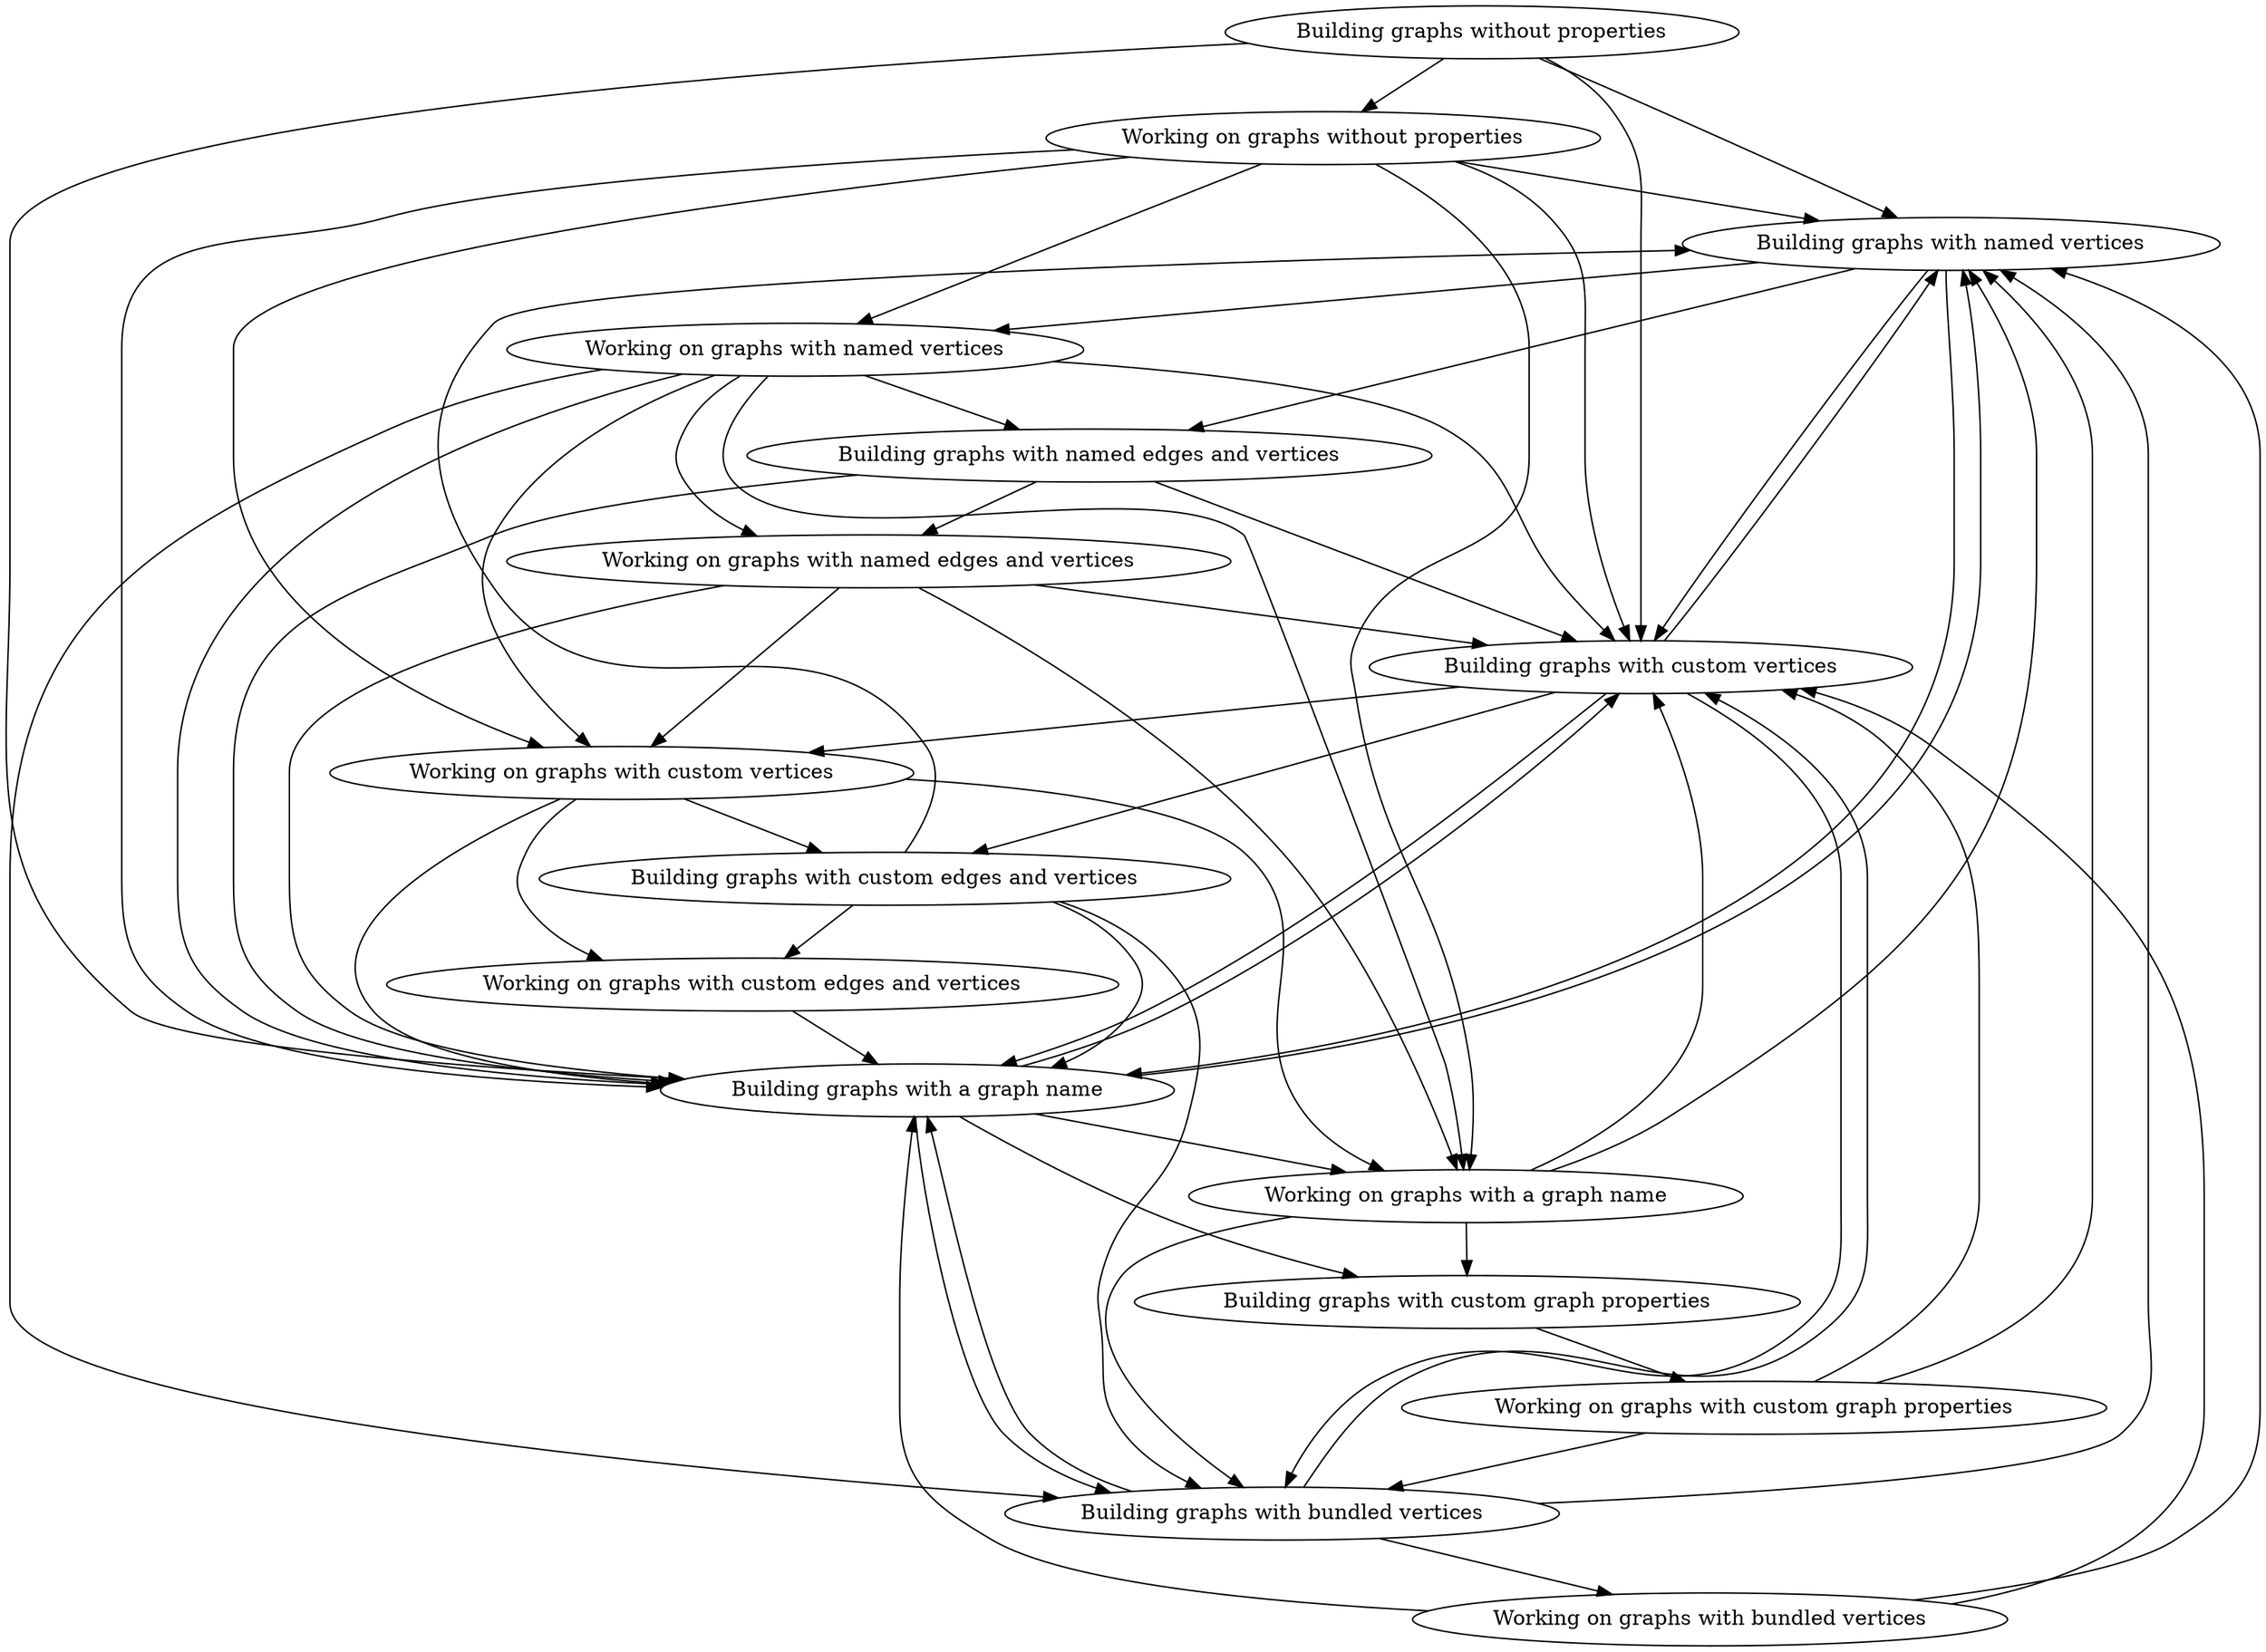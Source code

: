 digraph G {
0[label="Building graphs without properties"];
1[label="Working on graphs without properties"];
2[label="Building graphs with named vertices"];
3[label="Working on graphs with named vertices"];
4[label="Building graphs with named edges and vertices"];
5[label="Working on graphs with named edges and vertices"];
6[label="Building graphs with bundled vertices"];
7[label="Working on graphs with bundled vertices"];
8[label="Building graphs with custom vertices"];
9[label="Working on graphs with custom vertices"];
10[label="Building graphs with custom edges and vertices"];
11[label="Working on graphs with custom edges and vertices"];
12[label="Building graphs with a graph name"];
13[label="Working on graphs with a graph name"];
14[label="Building graphs with custom graph properties"];
15[label="Working on graphs with custom graph properties"];
0->1 ;
0->2 ;
0->8 ;
0->12 ;
1->2 ;
1->8 ;
1->12 ;
1->3 ;
1->9 ;
1->13 ;
2->3 ;
2->4 ;
2->8 ;
2->12 ;
3->4 ;
3->6 ;
3->8 ;
3->12 ;
3->5 ;
3->9 ;
3->13 ;
4->5 ;
4->8 ;
4->12 ;
5->8 ;
5->12 ;
5->9 ;
5->13 ;
6->7 ;
6->2 ;
6->8 ;
6->12 ;
7->2 ;
7->8 ;
7->12 ;
8->9 ;
8->2 ;
8->6 ;
8->10 ;
8->12 ;
9->10 ;
9->12 ;
9->11 ;
9->13 ;
10->11 ;
10->2 ;
10->6 ;
10->12 ;
11->12 ;
12->13 ;
12->2 ;
12->6 ;
12->8 ;
12->14 ;
13->14 ;
13->2 ;
13->6 ;
13->8 ;
14->15 ;
15->2 ;
15->6 ;
15->8 ;
}
